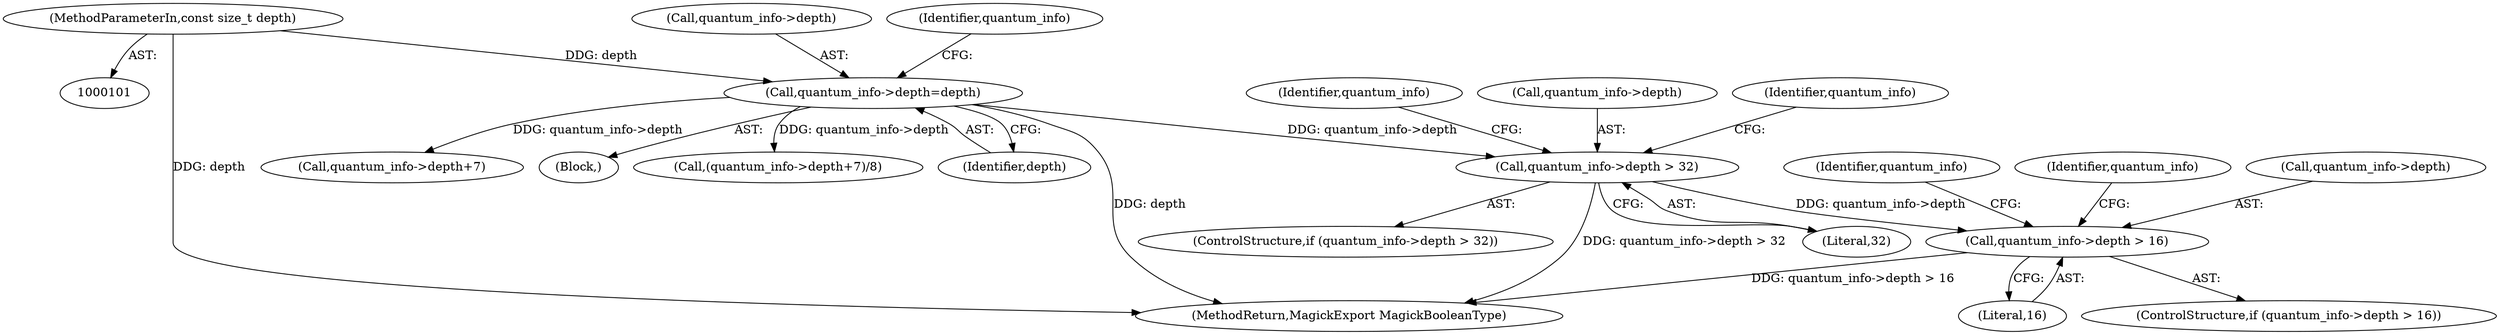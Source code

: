 digraph "0_ImageMagick_b5ed738f8060266bf4ae521f7e3ed145aa4498a3@pointer" {
"1000172" [label="(Call,quantum_info->depth > 16)"];
"1000160" [label="(Call,quantum_info->depth > 32)"];
"1000147" [label="(Call,quantum_info->depth=depth)"];
"1000104" [label="(MethodParameterIn,const size_t depth)"];
"1000148" [label="(Call,quantum_info->depth)"];
"1000185" [label="(Identifier,quantum_info)"];
"1000176" [label="(Literal,16)"];
"1000155" [label="(Identifier,quantum_info)"];
"1000179" [label="(Identifier,quantum_info)"];
"1000174" [label="(Identifier,quantum_info)"];
"1000171" [label="(ControlStructure,if (quantum_info->depth > 16))"];
"1000206" [label="(Call,(quantum_info->depth+7)/8)"];
"1000159" [label="(ControlStructure,if (quantum_info->depth > 32))"];
"1000240" [label="(MethodReturn,MagickExport MagickBooleanType)"];
"1000161" [label="(Call,quantum_info->depth)"];
"1000151" [label="(Identifier,depth)"];
"1000104" [label="(MethodParameterIn,const size_t depth)"];
"1000160" [label="(Call,quantum_info->depth > 32)"];
"1000164" [label="(Literal,32)"];
"1000173" [label="(Call,quantum_info->depth)"];
"1000207" [label="(Call,quantum_info->depth+7)"];
"1000105" [label="(Block,)"];
"1000147" [label="(Call,quantum_info->depth=depth)"];
"1000167" [label="(Identifier,quantum_info)"];
"1000172" [label="(Call,quantum_info->depth > 16)"];
"1000172" -> "1000171"  [label="AST: "];
"1000172" -> "1000176"  [label="CFG: "];
"1000173" -> "1000172"  [label="AST: "];
"1000176" -> "1000172"  [label="AST: "];
"1000179" -> "1000172"  [label="CFG: "];
"1000185" -> "1000172"  [label="CFG: "];
"1000172" -> "1000240"  [label="DDG: quantum_info->depth > 16"];
"1000160" -> "1000172"  [label="DDG: quantum_info->depth"];
"1000160" -> "1000159"  [label="AST: "];
"1000160" -> "1000164"  [label="CFG: "];
"1000161" -> "1000160"  [label="AST: "];
"1000164" -> "1000160"  [label="AST: "];
"1000167" -> "1000160"  [label="CFG: "];
"1000174" -> "1000160"  [label="CFG: "];
"1000160" -> "1000240"  [label="DDG: quantum_info->depth > 32"];
"1000147" -> "1000160"  [label="DDG: quantum_info->depth"];
"1000147" -> "1000105"  [label="AST: "];
"1000147" -> "1000151"  [label="CFG: "];
"1000148" -> "1000147"  [label="AST: "];
"1000151" -> "1000147"  [label="AST: "];
"1000155" -> "1000147"  [label="CFG: "];
"1000147" -> "1000240"  [label="DDG: depth"];
"1000104" -> "1000147"  [label="DDG: depth"];
"1000147" -> "1000206"  [label="DDG: quantum_info->depth"];
"1000147" -> "1000207"  [label="DDG: quantum_info->depth"];
"1000104" -> "1000101"  [label="AST: "];
"1000104" -> "1000240"  [label="DDG: depth"];
}
